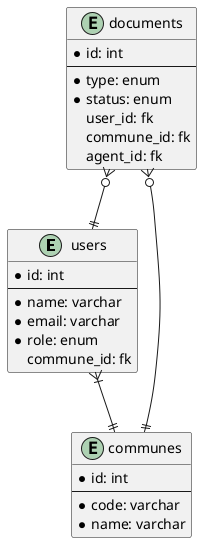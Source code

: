 @startuml
entity users {
  *id: int
  --
  *name: varchar
  *email: varchar
  *role: enum
  commune_id: fk
}

entity documents {
  *id: int
  --
  *type: enum
  *status: enum
  user_id: fk
  commune_id: fk
  agent_id: fk
}

entity communes {
  *id: int
  --
  *code: varchar
  *name: varchar
}

users }|--|| communes
documents }o--|| users
documents }o--|| communes
@enduml
